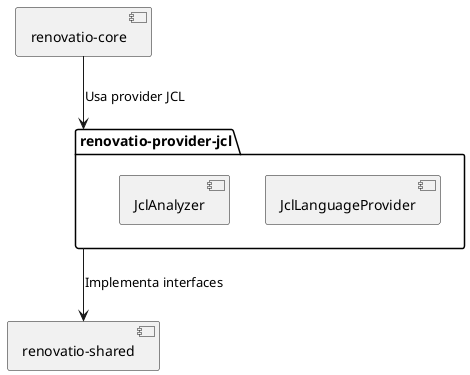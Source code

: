 @startuml
package "renovatio-provider-jcl" {
  [JclLanguageProvider]
  [JclAnalyzer]
}

[renovatio-provider-jcl] --> [renovatio-shared] : Implementa interfaces
[renovatio-core] --> [renovatio-provider-jcl] : Usa provider JCL
@enduml
@startuml
package "renovatio-core" {
  [MigrationReportService]
  [ReportAccessService]
  [LanguageProviderRegistry]
}

[renovatio-core] --> [renovatio-shared] : Utiliza modelos/contratos
[renovatio-core] --> [renovatio-provider-cobol] : Usa provider COBOL
[renovatio-core] --> [renovatio-provider-java] : Usa provider Java
[renovatio-core] --> [renovatio-provider-jcl] : Usa provider JCL
@enduml

